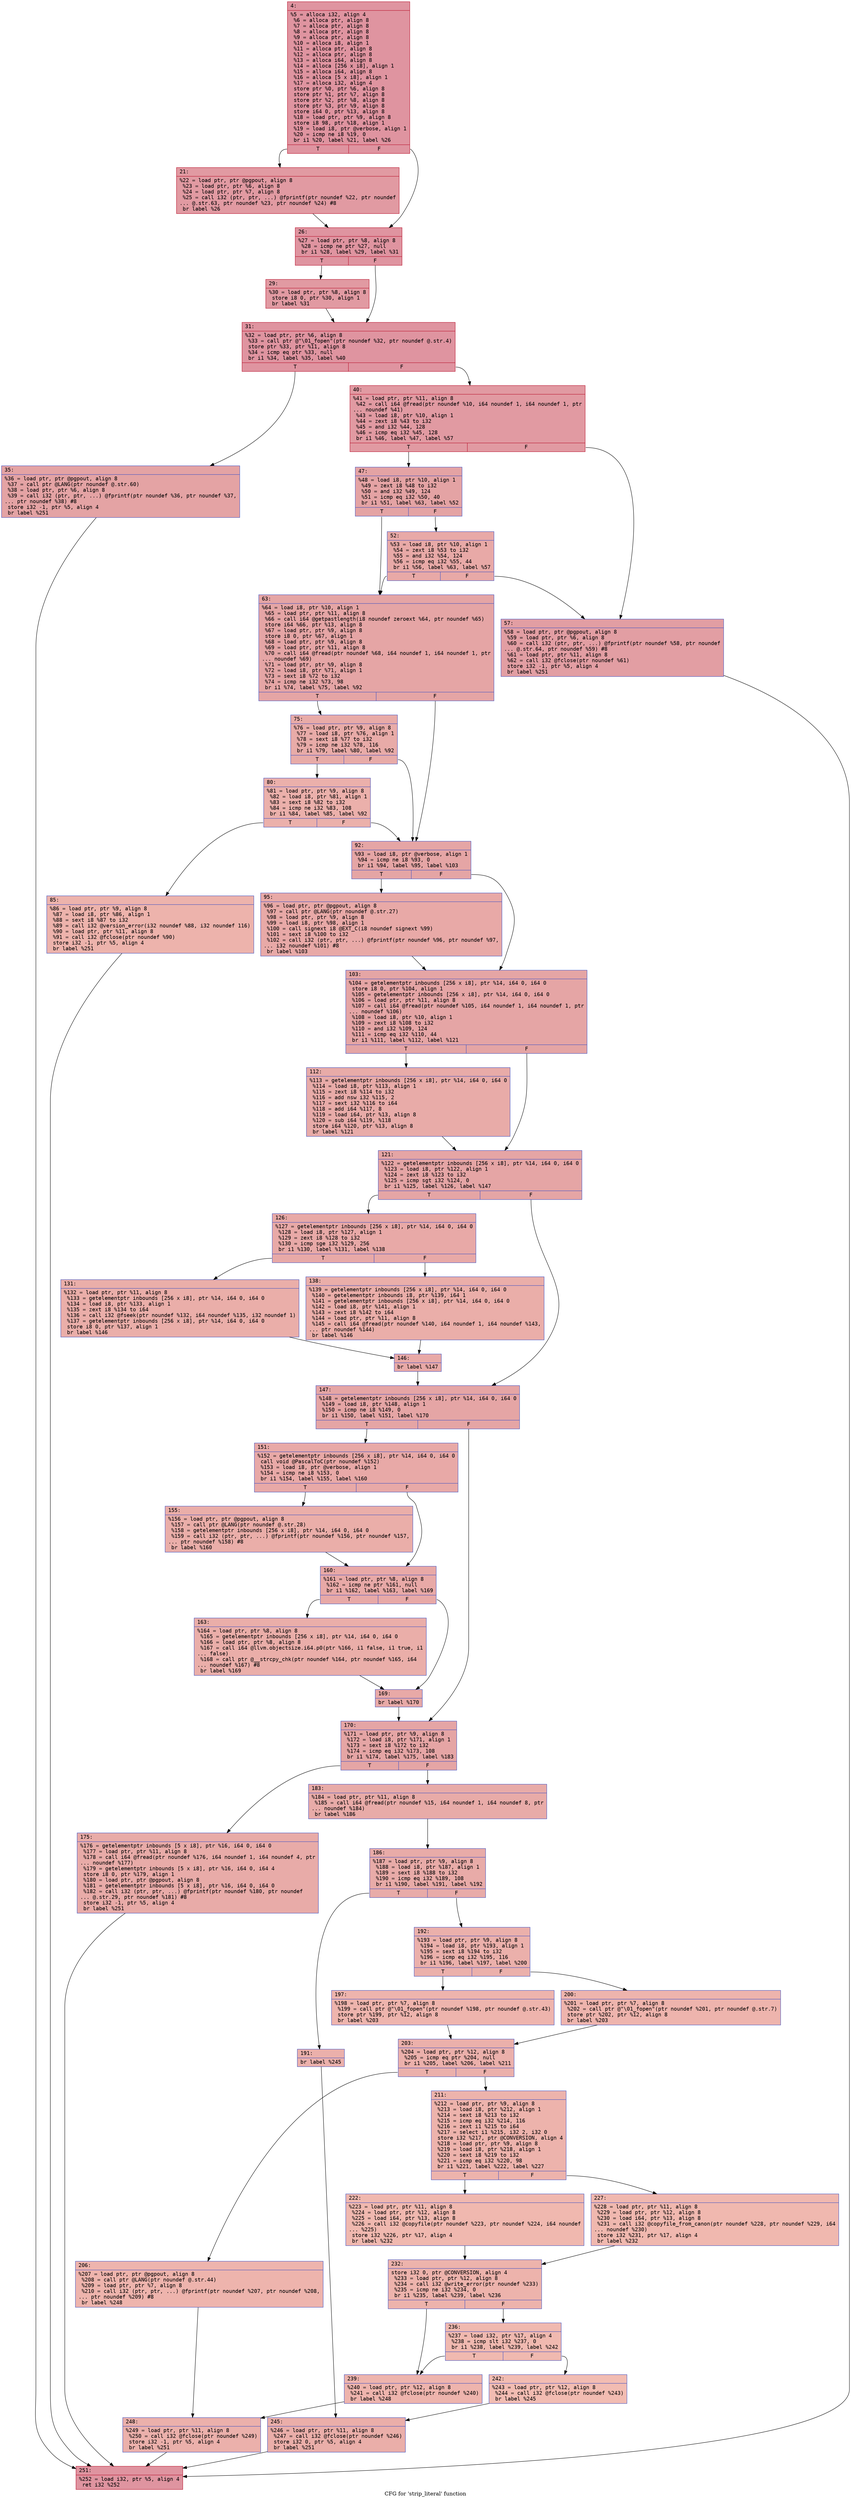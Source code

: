 digraph "CFG for 'strip_literal' function" {
	label="CFG for 'strip_literal' function";

	Node0x6000002a9cc0 [shape=record,color="#b70d28ff", style=filled, fillcolor="#b70d2870" fontname="Courier",label="{4:\l|  %5 = alloca i32, align 4\l  %6 = alloca ptr, align 8\l  %7 = alloca ptr, align 8\l  %8 = alloca ptr, align 8\l  %9 = alloca ptr, align 8\l  %10 = alloca i8, align 1\l  %11 = alloca ptr, align 8\l  %12 = alloca ptr, align 8\l  %13 = alloca i64, align 8\l  %14 = alloca [256 x i8], align 1\l  %15 = alloca i64, align 8\l  %16 = alloca [5 x i8], align 1\l  %17 = alloca i32, align 4\l  store ptr %0, ptr %6, align 8\l  store ptr %1, ptr %7, align 8\l  store ptr %2, ptr %8, align 8\l  store ptr %3, ptr %9, align 8\l  store i64 0, ptr %13, align 8\l  %18 = load ptr, ptr %9, align 8\l  store i8 98, ptr %18, align 1\l  %19 = load i8, ptr @verbose, align 1\l  %20 = icmp ne i8 %19, 0\l  br i1 %20, label %21, label %26\l|{<s0>T|<s1>F}}"];
	Node0x6000002a9cc0:s0 -> Node0x6000002a9d10[tooltip="4 -> 21\nProbability 62.50%" ];
	Node0x6000002a9cc0:s1 -> Node0x6000002a9d60[tooltip="4 -> 26\nProbability 37.50%" ];
	Node0x6000002a9d10 [shape=record,color="#b70d28ff", style=filled, fillcolor="#bb1b2c70" fontname="Courier",label="{21:\l|  %22 = load ptr, ptr @pgpout, align 8\l  %23 = load ptr, ptr %6, align 8\l  %24 = load ptr, ptr %7, align 8\l  %25 = call i32 (ptr, ptr, ...) @fprintf(ptr noundef %22, ptr noundef\l... @.str.63, ptr noundef %23, ptr noundef %24) #8\l  br label %26\l}"];
	Node0x6000002a9d10 -> Node0x6000002a9d60[tooltip="21 -> 26\nProbability 100.00%" ];
	Node0x6000002a9d60 [shape=record,color="#b70d28ff", style=filled, fillcolor="#b70d2870" fontname="Courier",label="{26:\l|  %27 = load ptr, ptr %8, align 8\l  %28 = icmp ne ptr %27, null\l  br i1 %28, label %29, label %31\l|{<s0>T|<s1>F}}"];
	Node0x6000002a9d60:s0 -> Node0x6000002a9db0[tooltip="26 -> 29\nProbability 62.50%" ];
	Node0x6000002a9d60:s1 -> Node0x6000002a9e00[tooltip="26 -> 31\nProbability 37.50%" ];
	Node0x6000002a9db0 [shape=record,color="#b70d28ff", style=filled, fillcolor="#bb1b2c70" fontname="Courier",label="{29:\l|  %30 = load ptr, ptr %8, align 8\l  store i8 0, ptr %30, align 1\l  br label %31\l}"];
	Node0x6000002a9db0 -> Node0x6000002a9e00[tooltip="29 -> 31\nProbability 100.00%" ];
	Node0x6000002a9e00 [shape=record,color="#b70d28ff", style=filled, fillcolor="#b70d2870" fontname="Courier",label="{31:\l|  %32 = load ptr, ptr %6, align 8\l  %33 = call ptr @\"\\01_fopen\"(ptr noundef %32, ptr noundef @.str.4)\l  store ptr %33, ptr %11, align 8\l  %34 = icmp eq ptr %33, null\l  br i1 %34, label %35, label %40\l|{<s0>T|<s1>F}}"];
	Node0x6000002a9e00:s0 -> Node0x6000002a9e50[tooltip="31 -> 35\nProbability 37.50%" ];
	Node0x6000002a9e00:s1 -> Node0x6000002a9ea0[tooltip="31 -> 40\nProbability 62.50%" ];
	Node0x6000002a9e50 [shape=record,color="#3d50c3ff", style=filled, fillcolor="#c32e3170" fontname="Courier",label="{35:\l|  %36 = load ptr, ptr @pgpout, align 8\l  %37 = call ptr @LANG(ptr noundef @.str.60)\l  %38 = load ptr, ptr %6, align 8\l  %39 = call i32 (ptr, ptr, ...) @fprintf(ptr noundef %36, ptr noundef %37,\l... ptr noundef %38) #8\l  store i32 -1, ptr %5, align 4\l  br label %251\l}"];
	Node0x6000002a9e50 -> Node0x6000002aabc0[tooltip="35 -> 251\nProbability 100.00%" ];
	Node0x6000002a9ea0 [shape=record,color="#b70d28ff", style=filled, fillcolor="#bb1b2c70" fontname="Courier",label="{40:\l|  %41 = load ptr, ptr %11, align 8\l  %42 = call i64 @fread(ptr noundef %10, i64 noundef 1, i64 noundef 1, ptr\l... noundef %41)\l  %43 = load i8, ptr %10, align 1\l  %44 = zext i8 %43 to i32\l  %45 = and i32 %44, 128\l  %46 = icmp eq i32 %45, 128\l  br i1 %46, label %47, label %57\l|{<s0>T|<s1>F}}"];
	Node0x6000002a9ea0:s0 -> Node0x6000002a9ef0[tooltip="40 -> 47\nProbability 50.00%" ];
	Node0x6000002a9ea0:s1 -> Node0x6000002a9f90[tooltip="40 -> 57\nProbability 50.00%" ];
	Node0x6000002a9ef0 [shape=record,color="#3d50c3ff", style=filled, fillcolor="#c32e3170" fontname="Courier",label="{47:\l|  %48 = load i8, ptr %10, align 1\l  %49 = zext i8 %48 to i32\l  %50 = and i32 %49, 124\l  %51 = icmp eq i32 %50, 40\l  br i1 %51, label %63, label %52\l|{<s0>T|<s1>F}}"];
	Node0x6000002a9ef0:s0 -> Node0x6000002a9fe0[tooltip="47 -> 63\nProbability 50.00%" ];
	Node0x6000002a9ef0:s1 -> Node0x6000002a9f40[tooltip="47 -> 52\nProbability 50.00%" ];
	Node0x6000002a9f40 [shape=record,color="#3d50c3ff", style=filled, fillcolor="#ca3b3770" fontname="Courier",label="{52:\l|  %53 = load i8, ptr %10, align 1\l  %54 = zext i8 %53 to i32\l  %55 = and i32 %54, 124\l  %56 = icmp eq i32 %55, 44\l  br i1 %56, label %63, label %57\l|{<s0>T|<s1>F}}"];
	Node0x6000002a9f40:s0 -> Node0x6000002a9fe0[tooltip="52 -> 63\nProbability 50.00%" ];
	Node0x6000002a9f40:s1 -> Node0x6000002a9f90[tooltip="52 -> 57\nProbability 50.00%" ];
	Node0x6000002a9f90 [shape=record,color="#3d50c3ff", style=filled, fillcolor="#be242e70" fontname="Courier",label="{57:\l|  %58 = load ptr, ptr @pgpout, align 8\l  %59 = load ptr, ptr %6, align 8\l  %60 = call i32 (ptr, ptr, ...) @fprintf(ptr noundef %58, ptr noundef\l... @.str.64, ptr noundef %59) #8\l  %61 = load ptr, ptr %11, align 8\l  %62 = call i32 @fclose(ptr noundef %61)\l  store i32 -1, ptr %5, align 4\l  br label %251\l}"];
	Node0x6000002a9f90 -> Node0x6000002aabc0[tooltip="57 -> 251\nProbability 100.00%" ];
	Node0x6000002a9fe0 [shape=record,color="#3d50c3ff", style=filled, fillcolor="#c5333470" fontname="Courier",label="{63:\l|  %64 = load i8, ptr %10, align 1\l  %65 = load ptr, ptr %11, align 8\l  %66 = call i64 @getpastlength(i8 noundef zeroext %64, ptr noundef %65)\l  store i64 %66, ptr %13, align 8\l  %67 = load ptr, ptr %9, align 8\l  store i8 0, ptr %67, align 1\l  %68 = load ptr, ptr %9, align 8\l  %69 = load ptr, ptr %11, align 8\l  %70 = call i64 @fread(ptr noundef %68, i64 noundef 1, i64 noundef 1, ptr\l... noundef %69)\l  %71 = load ptr, ptr %9, align 8\l  %72 = load i8, ptr %71, align 1\l  %73 = sext i8 %72 to i32\l  %74 = icmp ne i32 %73, 98\l  br i1 %74, label %75, label %92\l|{<s0>T|<s1>F}}"];
	Node0x6000002a9fe0:s0 -> Node0x6000002aa030[tooltip="63 -> 75\nProbability 50.00%" ];
	Node0x6000002a9fe0:s1 -> Node0x6000002aa120[tooltip="63 -> 92\nProbability 50.00%" ];
	Node0x6000002aa030 [shape=record,color="#3d50c3ff", style=filled, fillcolor="#cc403a70" fontname="Courier",label="{75:\l|  %76 = load ptr, ptr %9, align 8\l  %77 = load i8, ptr %76, align 1\l  %78 = sext i8 %77 to i32\l  %79 = icmp ne i32 %78, 116\l  br i1 %79, label %80, label %92\l|{<s0>T|<s1>F}}"];
	Node0x6000002aa030:s0 -> Node0x6000002aa080[tooltip="75 -> 80\nProbability 50.00%" ];
	Node0x6000002aa030:s1 -> Node0x6000002aa120[tooltip="75 -> 92\nProbability 50.00%" ];
	Node0x6000002aa080 [shape=record,color="#3d50c3ff", style=filled, fillcolor="#d24b4070" fontname="Courier",label="{80:\l|  %81 = load ptr, ptr %9, align 8\l  %82 = load i8, ptr %81, align 1\l  %83 = sext i8 %82 to i32\l  %84 = icmp ne i32 %83, 108\l  br i1 %84, label %85, label %92\l|{<s0>T|<s1>F}}"];
	Node0x6000002aa080:s0 -> Node0x6000002aa0d0[tooltip="80 -> 85\nProbability 50.00%" ];
	Node0x6000002aa080:s1 -> Node0x6000002aa120[tooltip="80 -> 92\nProbability 50.00%" ];
	Node0x6000002aa0d0 [shape=record,color="#3d50c3ff", style=filled, fillcolor="#d6524470" fontname="Courier",label="{85:\l|  %86 = load ptr, ptr %9, align 8\l  %87 = load i8, ptr %86, align 1\l  %88 = sext i8 %87 to i32\l  %89 = call i32 @version_error(i32 noundef %88, i32 noundef 116)\l  %90 = load ptr, ptr %11, align 8\l  %91 = call i32 @fclose(ptr noundef %90)\l  store i32 -1, ptr %5, align 4\l  br label %251\l}"];
	Node0x6000002aa0d0 -> Node0x6000002aabc0[tooltip="85 -> 251\nProbability 100.00%" ];
	Node0x6000002aa120 [shape=record,color="#3d50c3ff", style=filled, fillcolor="#c5333470" fontname="Courier",label="{92:\l|  %93 = load i8, ptr @verbose, align 1\l  %94 = icmp ne i8 %93, 0\l  br i1 %94, label %95, label %103\l|{<s0>T|<s1>F}}"];
	Node0x6000002aa120:s0 -> Node0x6000002aa170[tooltip="92 -> 95\nProbability 62.50%" ];
	Node0x6000002aa120:s1 -> Node0x6000002aa1c0[tooltip="92 -> 103\nProbability 37.50%" ];
	Node0x6000002aa170 [shape=record,color="#3d50c3ff", style=filled, fillcolor="#ca3b3770" fontname="Courier",label="{95:\l|  %96 = load ptr, ptr @pgpout, align 8\l  %97 = call ptr @LANG(ptr noundef @.str.27)\l  %98 = load ptr, ptr %9, align 8\l  %99 = load i8, ptr %98, align 1\l  %100 = call signext i8 @EXT_C(i8 noundef signext %99)\l  %101 = sext i8 %100 to i32\l  %102 = call i32 (ptr, ptr, ...) @fprintf(ptr noundef %96, ptr noundef %97,\l... i32 noundef %101) #8\l  br label %103\l}"];
	Node0x6000002aa170 -> Node0x6000002aa1c0[tooltip="95 -> 103\nProbability 100.00%" ];
	Node0x6000002aa1c0 [shape=record,color="#3d50c3ff", style=filled, fillcolor="#c5333470" fontname="Courier",label="{103:\l|  %104 = getelementptr inbounds [256 x i8], ptr %14, i64 0, i64 0\l  store i8 0, ptr %104, align 1\l  %105 = getelementptr inbounds [256 x i8], ptr %14, i64 0, i64 0\l  %106 = load ptr, ptr %11, align 8\l  %107 = call i64 @fread(ptr noundef %105, i64 noundef 1, i64 noundef 1, ptr\l... noundef %106)\l  %108 = load i8, ptr %10, align 1\l  %109 = zext i8 %108 to i32\l  %110 = and i32 %109, 124\l  %111 = icmp eq i32 %110, 44\l  br i1 %111, label %112, label %121\l|{<s0>T|<s1>F}}"];
	Node0x6000002aa1c0:s0 -> Node0x6000002aa210[tooltip="103 -> 112\nProbability 50.00%" ];
	Node0x6000002aa1c0:s1 -> Node0x6000002aa260[tooltip="103 -> 121\nProbability 50.00%" ];
	Node0x6000002aa210 [shape=record,color="#3d50c3ff", style=filled, fillcolor="#cc403a70" fontname="Courier",label="{112:\l|  %113 = getelementptr inbounds [256 x i8], ptr %14, i64 0, i64 0\l  %114 = load i8, ptr %113, align 1\l  %115 = zext i8 %114 to i32\l  %116 = add nsw i32 %115, 2\l  %117 = sext i32 %116 to i64\l  %118 = add i64 %117, 8\l  %119 = load i64, ptr %13, align 8\l  %120 = sub i64 %119, %118\l  store i64 %120, ptr %13, align 8\l  br label %121\l}"];
	Node0x6000002aa210 -> Node0x6000002aa260[tooltip="112 -> 121\nProbability 100.00%" ];
	Node0x6000002aa260 [shape=record,color="#3d50c3ff", style=filled, fillcolor="#c5333470" fontname="Courier",label="{121:\l|  %122 = getelementptr inbounds [256 x i8], ptr %14, i64 0, i64 0\l  %123 = load i8, ptr %122, align 1\l  %124 = zext i8 %123 to i32\l  %125 = icmp sgt i32 %124, 0\l  br i1 %125, label %126, label %147\l|{<s0>T|<s1>F}}"];
	Node0x6000002aa260:s0 -> Node0x6000002aa2b0[tooltip="121 -> 126\nProbability 62.50%" ];
	Node0x6000002aa260:s1 -> Node0x6000002aa3f0[tooltip="121 -> 147\nProbability 37.50%" ];
	Node0x6000002aa2b0 [shape=record,color="#3d50c3ff", style=filled, fillcolor="#ca3b3770" fontname="Courier",label="{126:\l|  %127 = getelementptr inbounds [256 x i8], ptr %14, i64 0, i64 0\l  %128 = load i8, ptr %127, align 1\l  %129 = zext i8 %128 to i32\l  %130 = icmp sge i32 %129, 256\l  br i1 %130, label %131, label %138\l|{<s0>T|<s1>F}}"];
	Node0x6000002aa2b0:s0 -> Node0x6000002aa300[tooltip="126 -> 131\nProbability 50.00%" ];
	Node0x6000002aa2b0:s1 -> Node0x6000002aa350[tooltip="126 -> 138\nProbability 50.00%" ];
	Node0x6000002aa300 [shape=record,color="#3d50c3ff", style=filled, fillcolor="#d0473d70" fontname="Courier",label="{131:\l|  %132 = load ptr, ptr %11, align 8\l  %133 = getelementptr inbounds [256 x i8], ptr %14, i64 0, i64 0\l  %134 = load i8, ptr %133, align 1\l  %135 = zext i8 %134 to i64\l  %136 = call i32 @fseek(ptr noundef %132, i64 noundef %135, i32 noundef 1)\l  %137 = getelementptr inbounds [256 x i8], ptr %14, i64 0, i64 0\l  store i8 0, ptr %137, align 1\l  br label %146\l}"];
	Node0x6000002aa300 -> Node0x6000002aa3a0[tooltip="131 -> 146\nProbability 100.00%" ];
	Node0x6000002aa350 [shape=record,color="#3d50c3ff", style=filled, fillcolor="#d0473d70" fontname="Courier",label="{138:\l|  %139 = getelementptr inbounds [256 x i8], ptr %14, i64 0, i64 0\l  %140 = getelementptr inbounds i8, ptr %139, i64 1\l  %141 = getelementptr inbounds [256 x i8], ptr %14, i64 0, i64 0\l  %142 = load i8, ptr %141, align 1\l  %143 = zext i8 %142 to i64\l  %144 = load ptr, ptr %11, align 8\l  %145 = call i64 @fread(ptr noundef %140, i64 noundef 1, i64 noundef %143,\l... ptr noundef %144)\l  br label %146\l}"];
	Node0x6000002aa350 -> Node0x6000002aa3a0[tooltip="138 -> 146\nProbability 100.00%" ];
	Node0x6000002aa3a0 [shape=record,color="#3d50c3ff", style=filled, fillcolor="#ca3b3770" fontname="Courier",label="{146:\l|  br label %147\l}"];
	Node0x6000002aa3a0 -> Node0x6000002aa3f0[tooltip="146 -> 147\nProbability 100.00%" ];
	Node0x6000002aa3f0 [shape=record,color="#3d50c3ff", style=filled, fillcolor="#c5333470" fontname="Courier",label="{147:\l|  %148 = getelementptr inbounds [256 x i8], ptr %14, i64 0, i64 0\l  %149 = load i8, ptr %148, align 1\l  %150 = icmp ne i8 %149, 0\l  br i1 %150, label %151, label %170\l|{<s0>T|<s1>F}}"];
	Node0x6000002aa3f0:s0 -> Node0x6000002aa440[tooltip="147 -> 151\nProbability 62.50%" ];
	Node0x6000002aa3f0:s1 -> Node0x6000002aa5d0[tooltip="147 -> 170\nProbability 37.50%" ];
	Node0x6000002aa440 [shape=record,color="#3d50c3ff", style=filled, fillcolor="#ca3b3770" fontname="Courier",label="{151:\l|  %152 = getelementptr inbounds [256 x i8], ptr %14, i64 0, i64 0\l  call void @PascalToC(ptr noundef %152)\l  %153 = load i8, ptr @verbose, align 1\l  %154 = icmp ne i8 %153, 0\l  br i1 %154, label %155, label %160\l|{<s0>T|<s1>F}}"];
	Node0x6000002aa440:s0 -> Node0x6000002aa490[tooltip="151 -> 155\nProbability 62.50%" ];
	Node0x6000002aa440:s1 -> Node0x6000002aa4e0[tooltip="151 -> 160\nProbability 37.50%" ];
	Node0x6000002aa490 [shape=record,color="#3d50c3ff", style=filled, fillcolor="#d0473d70" fontname="Courier",label="{155:\l|  %156 = load ptr, ptr @pgpout, align 8\l  %157 = call ptr @LANG(ptr noundef @.str.28)\l  %158 = getelementptr inbounds [256 x i8], ptr %14, i64 0, i64 0\l  %159 = call i32 (ptr, ptr, ...) @fprintf(ptr noundef %156, ptr noundef %157,\l... ptr noundef %158) #8\l  br label %160\l}"];
	Node0x6000002aa490 -> Node0x6000002aa4e0[tooltip="155 -> 160\nProbability 100.00%" ];
	Node0x6000002aa4e0 [shape=record,color="#3d50c3ff", style=filled, fillcolor="#ca3b3770" fontname="Courier",label="{160:\l|  %161 = load ptr, ptr %8, align 8\l  %162 = icmp ne ptr %161, null\l  br i1 %162, label %163, label %169\l|{<s0>T|<s1>F}}"];
	Node0x6000002aa4e0:s0 -> Node0x6000002aa530[tooltip="160 -> 163\nProbability 62.50%" ];
	Node0x6000002aa4e0:s1 -> Node0x6000002aa580[tooltip="160 -> 169\nProbability 37.50%" ];
	Node0x6000002aa530 [shape=record,color="#3d50c3ff", style=filled, fillcolor="#d0473d70" fontname="Courier",label="{163:\l|  %164 = load ptr, ptr %8, align 8\l  %165 = getelementptr inbounds [256 x i8], ptr %14, i64 0, i64 0\l  %166 = load ptr, ptr %8, align 8\l  %167 = call i64 @llvm.objectsize.i64.p0(ptr %166, i1 false, i1 true, i1\l... false)\l  %168 = call ptr @__strcpy_chk(ptr noundef %164, ptr noundef %165, i64\l... noundef %167) #8\l  br label %169\l}"];
	Node0x6000002aa530 -> Node0x6000002aa580[tooltip="163 -> 169\nProbability 100.00%" ];
	Node0x6000002aa580 [shape=record,color="#3d50c3ff", style=filled, fillcolor="#ca3b3770" fontname="Courier",label="{169:\l|  br label %170\l}"];
	Node0x6000002aa580 -> Node0x6000002aa5d0[tooltip="169 -> 170\nProbability 100.00%" ];
	Node0x6000002aa5d0 [shape=record,color="#3d50c3ff", style=filled, fillcolor="#c5333470" fontname="Courier",label="{170:\l|  %171 = load ptr, ptr %9, align 8\l  %172 = load i8, ptr %171, align 1\l  %173 = sext i8 %172 to i32\l  %174 = icmp eq i32 %173, 108\l  br i1 %174, label %175, label %183\l|{<s0>T|<s1>F}}"];
	Node0x6000002aa5d0:s0 -> Node0x6000002aa620[tooltip="170 -> 175\nProbability 50.00%" ];
	Node0x6000002aa5d0:s1 -> Node0x6000002aa670[tooltip="170 -> 183\nProbability 50.00%" ];
	Node0x6000002aa620 [shape=record,color="#3d50c3ff", style=filled, fillcolor="#cc403a70" fontname="Courier",label="{175:\l|  %176 = getelementptr inbounds [5 x i8], ptr %16, i64 0, i64 0\l  %177 = load ptr, ptr %11, align 8\l  %178 = call i64 @fread(ptr noundef %176, i64 noundef 1, i64 noundef 4, ptr\l... noundef %177)\l  %179 = getelementptr inbounds [5 x i8], ptr %16, i64 0, i64 4\l  store i8 0, ptr %179, align 1\l  %180 = load ptr, ptr @pgpout, align 8\l  %181 = getelementptr inbounds [5 x i8], ptr %16, i64 0, i64 0\l  %182 = call i32 (ptr, ptr, ...) @fprintf(ptr noundef %180, ptr noundef\l... @.str.29, ptr noundef %181) #8\l  store i32 -1, ptr %5, align 4\l  br label %251\l}"];
	Node0x6000002aa620 -> Node0x6000002aabc0[tooltip="175 -> 251\nProbability 100.00%" ];
	Node0x6000002aa670 [shape=record,color="#3d50c3ff", style=filled, fillcolor="#cc403a70" fontname="Courier",label="{183:\l|  %184 = load ptr, ptr %11, align 8\l  %185 = call i64 @fread(ptr noundef %15, i64 noundef 1, i64 noundef 8, ptr\l... noundef %184)\l  br label %186\l}"];
	Node0x6000002aa670 -> Node0x6000002aa6c0[tooltip="183 -> 186\nProbability 100.00%" ];
	Node0x6000002aa6c0 [shape=record,color="#3d50c3ff", style=filled, fillcolor="#cc403a70" fontname="Courier",label="{186:\l|  %187 = load ptr, ptr %9, align 8\l  %188 = load i8, ptr %187, align 1\l  %189 = sext i8 %188 to i32\l  %190 = icmp eq i32 %189, 108\l  br i1 %190, label %191, label %192\l|{<s0>T|<s1>F}}"];
	Node0x6000002aa6c0:s0 -> Node0x6000002aa710[tooltip="186 -> 191\nProbability 50.00%" ];
	Node0x6000002aa6c0:s1 -> Node0x6000002aa760[tooltip="186 -> 192\nProbability 50.00%" ];
	Node0x6000002aa710 [shape=record,color="#3d50c3ff", style=filled, fillcolor="#d24b4070" fontname="Courier",label="{191:\l|  br label %245\l}"];
	Node0x6000002aa710 -> Node0x6000002aab20[tooltip="191 -> 245\nProbability 100.00%" ];
	Node0x6000002aa760 [shape=record,color="#3d50c3ff", style=filled, fillcolor="#d24b4070" fontname="Courier",label="{192:\l|  %193 = load ptr, ptr %9, align 8\l  %194 = load i8, ptr %193, align 1\l  %195 = sext i8 %194 to i32\l  %196 = icmp eq i32 %195, 116\l  br i1 %196, label %197, label %200\l|{<s0>T|<s1>F}}"];
	Node0x6000002aa760:s0 -> Node0x6000002aa7b0[tooltip="192 -> 197\nProbability 50.00%" ];
	Node0x6000002aa760:s1 -> Node0x6000002aa800[tooltip="192 -> 200\nProbability 50.00%" ];
	Node0x6000002aa7b0 [shape=record,color="#3d50c3ff", style=filled, fillcolor="#d8564670" fontname="Courier",label="{197:\l|  %198 = load ptr, ptr %7, align 8\l  %199 = call ptr @\"\\01_fopen\"(ptr noundef %198, ptr noundef @.str.43)\l  store ptr %199, ptr %12, align 8\l  br label %203\l}"];
	Node0x6000002aa7b0 -> Node0x6000002aa850[tooltip="197 -> 203\nProbability 100.00%" ];
	Node0x6000002aa800 [shape=record,color="#3d50c3ff", style=filled, fillcolor="#d8564670" fontname="Courier",label="{200:\l|  %201 = load ptr, ptr %7, align 8\l  %202 = call ptr @\"\\01_fopen\"(ptr noundef %201, ptr noundef @.str.7)\l  store ptr %202, ptr %12, align 8\l  br label %203\l}"];
	Node0x6000002aa800 -> Node0x6000002aa850[tooltip="200 -> 203\nProbability 100.00%" ];
	Node0x6000002aa850 [shape=record,color="#3d50c3ff", style=filled, fillcolor="#d24b4070" fontname="Courier",label="{203:\l|  %204 = load ptr, ptr %12, align 8\l  %205 = icmp eq ptr %204, null\l  br i1 %205, label %206, label %211\l|{<s0>T|<s1>F}}"];
	Node0x6000002aa850:s0 -> Node0x6000002aa8a0[tooltip="203 -> 206\nProbability 37.50%" ];
	Node0x6000002aa850:s1 -> Node0x6000002aa8f0[tooltip="203 -> 211\nProbability 62.50%" ];
	Node0x6000002aa8a0 [shape=record,color="#3d50c3ff", style=filled, fillcolor="#d8564670" fontname="Courier",label="{206:\l|  %207 = load ptr, ptr @pgpout, align 8\l  %208 = call ptr @LANG(ptr noundef @.str.44)\l  %209 = load ptr, ptr %7, align 8\l  %210 = call i32 (ptr, ptr, ...) @fprintf(ptr noundef %207, ptr noundef %208,\l... ptr noundef %209) #8\l  br label %248\l}"];
	Node0x6000002aa8a0 -> Node0x6000002aab70[tooltip="206 -> 248\nProbability 100.00%" ];
	Node0x6000002aa8f0 [shape=record,color="#3d50c3ff", style=filled, fillcolor="#d6524470" fontname="Courier",label="{211:\l|  %212 = load ptr, ptr %9, align 8\l  %213 = load i8, ptr %212, align 1\l  %214 = sext i8 %213 to i32\l  %215 = icmp eq i32 %214, 116\l  %216 = zext i1 %215 to i64\l  %217 = select i1 %215, i32 2, i32 0\l  store i32 %217, ptr @CONVERSION, align 4\l  %218 = load ptr, ptr %9, align 8\l  %219 = load i8, ptr %218, align 1\l  %220 = sext i8 %219 to i32\l  %221 = icmp eq i32 %220, 98\l  br i1 %221, label %222, label %227\l|{<s0>T|<s1>F}}"];
	Node0x6000002aa8f0:s0 -> Node0x6000002aa940[tooltip="211 -> 222\nProbability 50.00%" ];
	Node0x6000002aa8f0:s1 -> Node0x6000002aa990[tooltip="211 -> 227\nProbability 50.00%" ];
	Node0x6000002aa940 [shape=record,color="#3d50c3ff", style=filled, fillcolor="#dc5d4a70" fontname="Courier",label="{222:\l|  %223 = load ptr, ptr %11, align 8\l  %224 = load ptr, ptr %12, align 8\l  %225 = load i64, ptr %13, align 8\l  %226 = call i32 @copyfile(ptr noundef %223, ptr noundef %224, i64 noundef\l... %225)\l  store i32 %226, ptr %17, align 4\l  br label %232\l}"];
	Node0x6000002aa940 -> Node0x6000002aa9e0[tooltip="222 -> 232\nProbability 100.00%" ];
	Node0x6000002aa990 [shape=record,color="#3d50c3ff", style=filled, fillcolor="#dc5d4a70" fontname="Courier",label="{227:\l|  %228 = load ptr, ptr %11, align 8\l  %229 = load ptr, ptr %12, align 8\l  %230 = load i64, ptr %13, align 8\l  %231 = call i32 @copyfile_from_canon(ptr noundef %228, ptr noundef %229, i64\l... noundef %230)\l  store i32 %231, ptr %17, align 4\l  br label %232\l}"];
	Node0x6000002aa990 -> Node0x6000002aa9e0[tooltip="227 -> 232\nProbability 100.00%" ];
	Node0x6000002aa9e0 [shape=record,color="#3d50c3ff", style=filled, fillcolor="#d6524470" fontname="Courier",label="{232:\l|  store i32 0, ptr @CONVERSION, align 4\l  %233 = load ptr, ptr %12, align 8\l  %234 = call i32 @write_error(ptr noundef %233)\l  %235 = icmp ne i32 %234, 0\l  br i1 %235, label %239, label %236\l|{<s0>T|<s1>F}}"];
	Node0x6000002aa9e0:s0 -> Node0x6000002aaa80[tooltip="232 -> 239\nProbability 62.50%" ];
	Node0x6000002aa9e0:s1 -> Node0x6000002aaa30[tooltip="232 -> 236\nProbability 37.50%" ];
	Node0x6000002aaa30 [shape=record,color="#3d50c3ff", style=filled, fillcolor="#de614d70" fontname="Courier",label="{236:\l|  %237 = load i32, ptr %17, align 4\l  %238 = icmp slt i32 %237, 0\l  br i1 %238, label %239, label %242\l|{<s0>T|<s1>F}}"];
	Node0x6000002aaa30:s0 -> Node0x6000002aaa80[tooltip="236 -> 239\nProbability 37.50%" ];
	Node0x6000002aaa30:s1 -> Node0x6000002aaad0[tooltip="236 -> 242\nProbability 62.50%" ];
	Node0x6000002aaa80 [shape=record,color="#3d50c3ff", style=filled, fillcolor="#d8564670" fontname="Courier",label="{239:\l|  %240 = load ptr, ptr %12, align 8\l  %241 = call i32 @fclose(ptr noundef %240)\l  br label %248\l}"];
	Node0x6000002aaa80 -> Node0x6000002aab70[tooltip="239 -> 248\nProbability 100.00%" ];
	Node0x6000002aaad0 [shape=record,color="#3d50c3ff", style=filled, fillcolor="#e1675170" fontname="Courier",label="{242:\l|  %243 = load ptr, ptr %12, align 8\l  %244 = call i32 @fclose(ptr noundef %243)\l  br label %245\l}"];
	Node0x6000002aaad0 -> Node0x6000002aab20[tooltip="242 -> 245\nProbability 100.00%" ];
	Node0x6000002aab20 [shape=record,color="#3d50c3ff", style=filled, fillcolor="#d0473d70" fontname="Courier",label="{245:\l|  %246 = load ptr, ptr %11, align 8\l  %247 = call i32 @fclose(ptr noundef %246)\l  store i32 0, ptr %5, align 4\l  br label %251\l}"];
	Node0x6000002aab20 -> Node0x6000002aabc0[tooltip="245 -> 251\nProbability 100.00%" ];
	Node0x6000002aab70 [shape=record,color="#3d50c3ff", style=filled, fillcolor="#d24b4070" fontname="Courier",label="{248:\l|  %249 = load ptr, ptr %11, align 8\l  %250 = call i32 @fclose(ptr noundef %249)\l  store i32 -1, ptr %5, align 4\l  br label %251\l}"];
	Node0x6000002aab70 -> Node0x6000002aabc0[tooltip="248 -> 251\nProbability 100.00%" ];
	Node0x6000002aabc0 [shape=record,color="#b70d28ff", style=filled, fillcolor="#b70d2870" fontname="Courier",label="{251:\l|  %252 = load i32, ptr %5, align 4\l  ret i32 %252\l}"];
}
